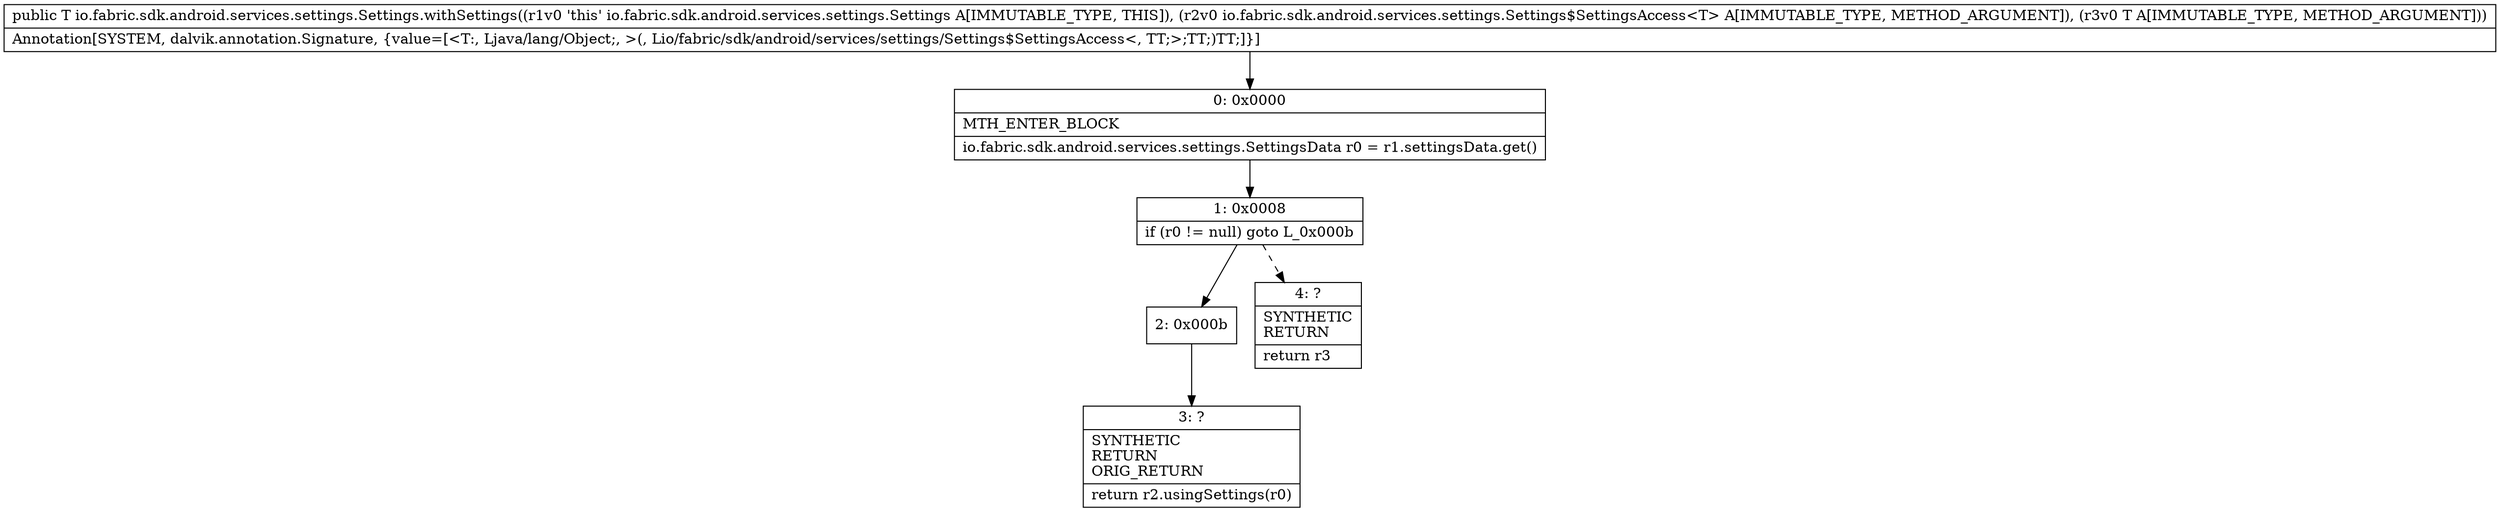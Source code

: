 digraph "CFG forio.fabric.sdk.android.services.settings.Settings.withSettings(Lio\/fabric\/sdk\/android\/services\/settings\/Settings$SettingsAccess;Ljava\/lang\/Object;)Ljava\/lang\/Object;" {
Node_0 [shape=record,label="{0\:\ 0x0000|MTH_ENTER_BLOCK\l|io.fabric.sdk.android.services.settings.SettingsData r0 = r1.settingsData.get()\l}"];
Node_1 [shape=record,label="{1\:\ 0x0008|if (r0 != null) goto L_0x000b\l}"];
Node_2 [shape=record,label="{2\:\ 0x000b}"];
Node_3 [shape=record,label="{3\:\ ?|SYNTHETIC\lRETURN\lORIG_RETURN\l|return r2.usingSettings(r0)\l}"];
Node_4 [shape=record,label="{4\:\ ?|SYNTHETIC\lRETURN\l|return r3\l}"];
MethodNode[shape=record,label="{public T io.fabric.sdk.android.services.settings.Settings.withSettings((r1v0 'this' io.fabric.sdk.android.services.settings.Settings A[IMMUTABLE_TYPE, THIS]), (r2v0 io.fabric.sdk.android.services.settings.Settings$SettingsAccess\<T\> A[IMMUTABLE_TYPE, METHOD_ARGUMENT]), (r3v0 T A[IMMUTABLE_TYPE, METHOD_ARGUMENT]))  | Annotation[SYSTEM, dalvik.annotation.Signature, \{value=[\<T:, Ljava\/lang\/Object;, \>(, Lio\/fabric\/sdk\/android\/services\/settings\/Settings$SettingsAccess\<, TT;\>;TT;)TT;]\}]\l}"];
MethodNode -> Node_0;
Node_0 -> Node_1;
Node_1 -> Node_2;
Node_1 -> Node_4[style=dashed];
Node_2 -> Node_3;
}

